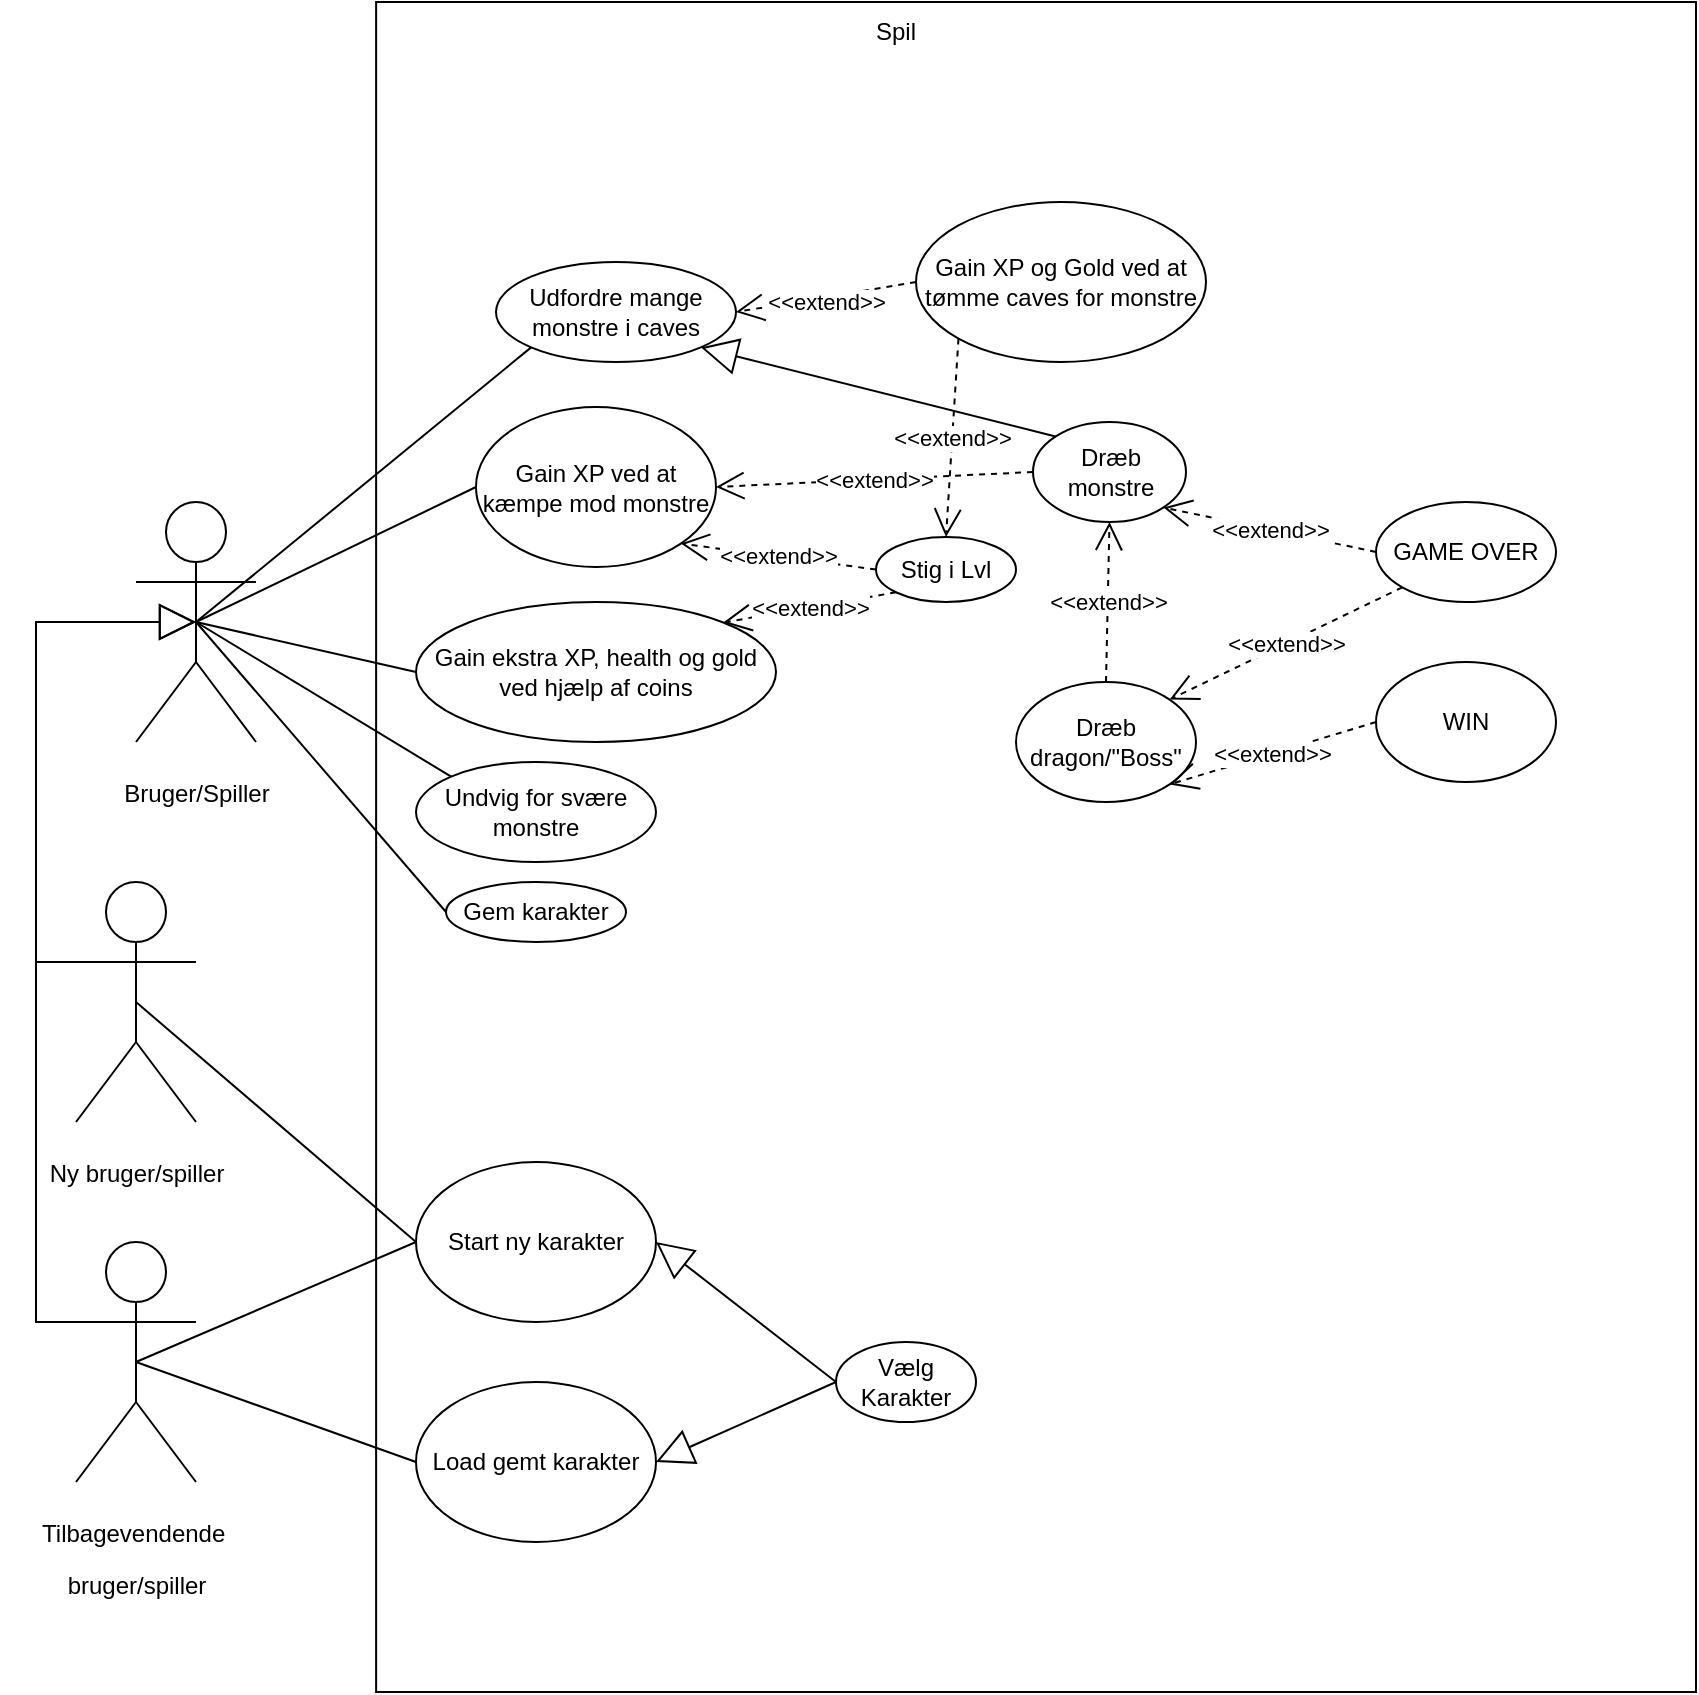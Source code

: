 <mxfile version="27.0.5">
  <diagram name="Page-1" id="glqilBJ5X1bFtykxf7nL">
    <mxGraphModel dx="1090" dy="825" grid="1" gridSize="10" guides="1" tooltips="1" connect="1" arrows="1" fold="1" page="1" pageScale="1" pageWidth="850" pageHeight="1100" math="0" shadow="0">
      <root>
        <mxCell id="0" />
        <mxCell id="1" parent="0" />
        <mxCell id="OuhxvACZPqmv0FVhe3Ip-1" value="" style="rounded=0;whiteSpace=wrap;html=1;" parent="1" vertex="1">
          <mxGeometry x="190.06" y="10" width="659.94" height="845" as="geometry" />
        </mxCell>
        <mxCell id="OuhxvACZPqmv0FVhe3Ip-2" value="&lt;p&gt;Bruger/Spiller&lt;/p&gt;" style="shape=umlActor;verticalLabelPosition=bottom;verticalAlign=top;html=1;outlineConnect=0;" parent="1" vertex="1">
          <mxGeometry x="70" y="260" width="60" height="120" as="geometry" />
        </mxCell>
        <mxCell id="OuhxvACZPqmv0FVhe3Ip-7" value="Spil" style="text;html=1;align=center;verticalAlign=middle;whiteSpace=wrap;rounded=0;" parent="1" vertex="1">
          <mxGeometry x="420" y="10" width="60" height="30" as="geometry" />
        </mxCell>
        <mxCell id="OuhxvACZPqmv0FVhe3Ip-11" value="Vælg Karakter" style="ellipse;whiteSpace=wrap;html=1;" parent="1" vertex="1">
          <mxGeometry x="420" y="680" width="70" height="40" as="geometry" />
        </mxCell>
        <mxCell id="OuhxvACZPqmv0FVhe3Ip-12" value="Gain XP ved at kæmpe mod monstre" style="ellipse;whiteSpace=wrap;html=1;" parent="1" vertex="1">
          <mxGeometry x="240" y="212.5" width="120" height="80" as="geometry" />
        </mxCell>
        <mxCell id="OuhxvACZPqmv0FVhe3Ip-13" value="Undvig for svære monstre" style="ellipse;whiteSpace=wrap;html=1;" parent="1" vertex="1">
          <mxGeometry x="210" y="390" width="120" height="50" as="geometry" />
        </mxCell>
        <mxCell id="OuhxvACZPqmv0FVhe3Ip-14" value="Stig i Lvl" style="ellipse;whiteSpace=wrap;html=1;" parent="1" vertex="1">
          <mxGeometry x="440" y="277.5" width="70" height="32.5" as="geometry" />
        </mxCell>
        <mxCell id="OuhxvACZPqmv0FVhe3Ip-17" value="" style="endArrow=none;html=1;rounded=0;entryX=0;entryY=0.5;entryDx=0;entryDy=0;exitX=0.5;exitY=0.5;exitDx=0;exitDy=0;exitPerimeter=0;" parent="1" source="OuhxvACZPqmv0FVhe3Ip-2" target="OuhxvACZPqmv0FVhe3Ip-12" edge="1">
          <mxGeometry width="50" height="50" relative="1" as="geometry">
            <mxPoint x="100" y="330" as="sourcePoint" />
            <mxPoint x="150" y="280" as="targetPoint" />
          </mxGeometry>
        </mxCell>
        <mxCell id="OuhxvACZPqmv0FVhe3Ip-18" value="" style="endArrow=none;html=1;rounded=0;entryX=0;entryY=0;entryDx=0;entryDy=0;exitX=0.5;exitY=0.5;exitDx=0;exitDy=0;exitPerimeter=0;" parent="1" source="OuhxvACZPqmv0FVhe3Ip-2" target="OuhxvACZPqmv0FVhe3Ip-13" edge="1">
          <mxGeometry width="50" height="50" relative="1" as="geometry">
            <mxPoint x="100" y="330" as="sourcePoint" />
            <mxPoint x="150" y="280" as="targetPoint" />
          </mxGeometry>
        </mxCell>
        <mxCell id="OuhxvACZPqmv0FVhe3Ip-21" value="&lt;p&gt;Ny bruger/s&lt;span style=&quot;background-color: transparent; color: light-dark(rgb(0, 0, 0), rgb(255, 255, 255));&quot;&gt;piller&lt;/span&gt;&lt;/p&gt;" style="shape=umlActor;verticalLabelPosition=bottom;verticalAlign=top;html=1;outlineConnect=0;" parent="1" vertex="1">
          <mxGeometry x="40" y="450" width="60" height="120" as="geometry" />
        </mxCell>
        <mxCell id="OuhxvACZPqmv0FVhe3Ip-22" value="&lt;p&gt;Tilbagevendende&amp;nbsp;&lt;/p&gt;&lt;p&gt;bruger/spiller&lt;/p&gt;" style="shape=umlActor;verticalLabelPosition=bottom;verticalAlign=top;html=1;outlineConnect=0;" parent="1" vertex="1">
          <mxGeometry x="40" y="630" width="60" height="120" as="geometry" />
        </mxCell>
        <mxCell id="OuhxvACZPqmv0FVhe3Ip-27" value="&lt;div&gt;&lt;br&gt;&lt;/div&gt;" style="endArrow=block;endSize=16;endFill=0;html=1;rounded=0;exitX=0;exitY=0.333;exitDx=0;exitDy=0;exitPerimeter=0;" parent="1" edge="1">
          <mxGeometry x="-0.885" y="20" width="160" relative="1" as="geometry">
            <mxPoint x="70" y="670.0" as="sourcePoint" />
            <mxPoint x="100" y="320" as="targetPoint" />
            <Array as="points">
              <mxPoint x="20" y="670" />
              <mxPoint x="20" y="320" />
            </Array>
            <mxPoint x="1" as="offset" />
          </mxGeometry>
        </mxCell>
        <mxCell id="OuhxvACZPqmv0FVhe3Ip-28" value="" style="endArrow=block;endSize=16;endFill=0;html=1;rounded=0;exitX=0;exitY=0.333;exitDx=0;exitDy=0;exitPerimeter=0;entryX=0.5;entryY=0.5;entryDx=0;entryDy=0;entryPerimeter=0;" parent="1" edge="1">
          <mxGeometry x="-0.824" y="20" width="160" relative="1" as="geometry">
            <mxPoint x="70" y="490.0" as="sourcePoint" />
            <mxPoint x="100" y="320.0" as="targetPoint" />
            <Array as="points">
              <mxPoint x="20" y="490" />
              <mxPoint x="20" y="320" />
            </Array>
            <mxPoint x="1" as="offset" />
          </mxGeometry>
        </mxCell>
        <mxCell id="OuhxvACZPqmv0FVhe3Ip-30" value="Start ny karakter" style="ellipse;whiteSpace=wrap;html=1;" parent="1" vertex="1">
          <mxGeometry x="210" y="590" width="120" height="80" as="geometry" />
        </mxCell>
        <mxCell id="OuhxvACZPqmv0FVhe3Ip-31" value="Load gemt karakter" style="ellipse;whiteSpace=wrap;html=1;" parent="1" vertex="1">
          <mxGeometry x="210" y="700" width="120" height="80" as="geometry" />
        </mxCell>
        <mxCell id="OuhxvACZPqmv0FVhe3Ip-33" value="" style="endArrow=none;html=1;rounded=0;exitX=0.5;exitY=0.5;exitDx=0;exitDy=0;exitPerimeter=0;entryX=0;entryY=0.5;entryDx=0;entryDy=0;" parent="1" source="OuhxvACZPqmv0FVhe3Ip-22" target="OuhxvACZPqmv0FVhe3Ip-31" edge="1">
          <mxGeometry width="50" height="50" relative="1" as="geometry">
            <mxPoint x="400" y="530" as="sourcePoint" />
            <mxPoint x="450" y="480" as="targetPoint" />
          </mxGeometry>
        </mxCell>
        <mxCell id="OuhxvACZPqmv0FVhe3Ip-34" value="" style="endArrow=none;html=1;rounded=0;exitX=0.5;exitY=0.5;exitDx=0;exitDy=0;exitPerimeter=0;entryX=0;entryY=0.5;entryDx=0;entryDy=0;" parent="1" source="OuhxvACZPqmv0FVhe3Ip-21" target="OuhxvACZPqmv0FVhe3Ip-30" edge="1">
          <mxGeometry width="50" height="50" relative="1" as="geometry">
            <mxPoint x="40" y="510" as="sourcePoint" />
            <mxPoint x="90" y="460" as="targetPoint" />
          </mxGeometry>
        </mxCell>
        <mxCell id="OuhxvACZPqmv0FVhe3Ip-35" value="" style="endArrow=block;endSize=16;endFill=0;html=1;rounded=0;exitX=0;exitY=0.5;exitDx=0;exitDy=0;entryX=1;entryY=0.5;entryDx=0;entryDy=0;" parent="1" source="OuhxvACZPqmv0FVhe3Ip-11" target="OuhxvACZPqmv0FVhe3Ip-30" edge="1">
          <mxGeometry width="160" relative="1" as="geometry">
            <mxPoint x="350" y="510" as="sourcePoint" />
            <mxPoint x="510" y="510" as="targetPoint" />
          </mxGeometry>
        </mxCell>
        <mxCell id="OuhxvACZPqmv0FVhe3Ip-36" value="" style="endArrow=block;endSize=16;endFill=0;html=1;rounded=0;entryX=1;entryY=0.5;entryDx=0;entryDy=0;exitX=0;exitY=0.5;exitDx=0;exitDy=0;" parent="1" source="OuhxvACZPqmv0FVhe3Ip-11" target="OuhxvACZPqmv0FVhe3Ip-31" edge="1">
          <mxGeometry width="160" relative="1" as="geometry">
            <mxPoint x="350" y="510" as="sourcePoint" />
            <mxPoint x="510" y="510" as="targetPoint" />
          </mxGeometry>
        </mxCell>
        <mxCell id="OuhxvACZPqmv0FVhe3Ip-38" value="" style="endArrow=none;html=1;rounded=0;exitX=0.5;exitY=0.5;exitDx=0;exitDy=0;exitPerimeter=0;entryX=0;entryY=0.5;entryDx=0;entryDy=0;" parent="1" source="OuhxvACZPqmv0FVhe3Ip-22" target="OuhxvACZPqmv0FVhe3Ip-30" edge="1">
          <mxGeometry width="50" height="50" relative="1" as="geometry">
            <mxPoint x="120" y="690" as="sourcePoint" />
            <mxPoint x="170" y="640" as="targetPoint" />
          </mxGeometry>
        </mxCell>
        <mxCell id="OuhxvACZPqmv0FVhe3Ip-39" value="&amp;lt;&amp;lt;extend&amp;gt;&amp;gt;" style="endArrow=open;endSize=12;dashed=1;html=1;rounded=0;exitX=0;exitY=0.5;exitDx=0;exitDy=0;entryX=1;entryY=1;entryDx=0;entryDy=0;" parent="1" source="OuhxvACZPqmv0FVhe3Ip-14" target="OuhxvACZPqmv0FVhe3Ip-12" edge="1">
          <mxGeometry width="160" relative="1" as="geometry">
            <mxPoint x="350" y="510" as="sourcePoint" />
            <mxPoint x="510" y="510" as="targetPoint" />
          </mxGeometry>
        </mxCell>
        <mxCell id="1LKyd2O-wHBgf_5CMZPI-1" value="Gem karakter" style="ellipse;whiteSpace=wrap;html=1;" parent="1" vertex="1">
          <mxGeometry x="225" y="450" width="90" height="30" as="geometry" />
        </mxCell>
        <mxCell id="1LKyd2O-wHBgf_5CMZPI-2" value="" style="endArrow=none;html=1;rounded=0;entryX=0.5;entryY=0.5;entryDx=0;entryDy=0;entryPerimeter=0;exitX=0;exitY=0.5;exitDx=0;exitDy=0;" parent="1" source="1LKyd2O-wHBgf_5CMZPI-1" target="OuhxvACZPqmv0FVhe3Ip-2" edge="1">
          <mxGeometry width="50" height="50" relative="1" as="geometry">
            <mxPoint x="140.06" y="440" as="sourcePoint" />
            <mxPoint x="190.06" y="390" as="targetPoint" />
          </mxGeometry>
        </mxCell>
        <mxCell id="PUlY19xQo6u886x5gXXn-1" value="Gain ekstra XP, health og gold ved hjælp af coins" style="ellipse;whiteSpace=wrap;html=1;" parent="1" vertex="1">
          <mxGeometry x="210" y="310" width="180" height="70" as="geometry" />
        </mxCell>
        <mxCell id="PUlY19xQo6u886x5gXXn-3" value="" style="endArrow=none;html=1;rounded=0;entryX=0;entryY=0.5;entryDx=0;entryDy=0;" parent="1" target="PUlY19xQo6u886x5gXXn-1" edge="1">
          <mxGeometry width="50" height="50" relative="1" as="geometry">
            <mxPoint x="100" y="320" as="sourcePoint" />
            <mxPoint x="450" y="400" as="targetPoint" />
          </mxGeometry>
        </mxCell>
        <mxCell id="ScA_g0iahR52ZkwVIx0Q-1" value="Dræb monstre" style="ellipse;whiteSpace=wrap;html=1;" parent="1" vertex="1">
          <mxGeometry x="518.5" y="220" width="76.5" height="50" as="geometry" />
        </mxCell>
        <mxCell id="ScA_g0iahR52ZkwVIx0Q-2" value="&amp;lt;&amp;lt;extend&amp;gt;&amp;gt;" style="endArrow=open;endSize=12;dashed=1;html=1;rounded=0;exitX=0;exitY=0.5;exitDx=0;exitDy=0;entryX=1;entryY=0.5;entryDx=0;entryDy=0;" parent="1" source="ScA_g0iahR52ZkwVIx0Q-1" target="OuhxvACZPqmv0FVhe3Ip-12" edge="1">
          <mxGeometry width="160" relative="1" as="geometry">
            <mxPoint x="353.5" y="545" as="sourcePoint" />
            <mxPoint x="360" y="260" as="targetPoint" />
          </mxGeometry>
        </mxCell>
        <mxCell id="ScA_g0iahR52ZkwVIx0Q-3" value="Dræb dragon/&quot;Boss&quot;" style="ellipse;whiteSpace=wrap;html=1;" parent="1" vertex="1">
          <mxGeometry x="510" y="350" width="90" height="60" as="geometry" />
        </mxCell>
        <mxCell id="ScA_g0iahR52ZkwVIx0Q-4" value="&amp;lt;&amp;lt;extend&amp;gt;&amp;gt;" style="endArrow=open;endSize=12;dashed=1;html=1;rounded=0;exitX=0.5;exitY=0;exitDx=0;exitDy=0;entryX=0.5;entryY=1;entryDx=0;entryDy=0;" parent="1" source="ScA_g0iahR52ZkwVIx0Q-3" target="ScA_g0iahR52ZkwVIx0Q-1" edge="1">
          <mxGeometry width="160" relative="1" as="geometry">
            <mxPoint x="380" y="655" as="sourcePoint" />
            <mxPoint x="390" y="398" as="targetPoint" />
          </mxGeometry>
        </mxCell>
        <mxCell id="ScA_g0iahR52ZkwVIx0Q-7" value="&amp;lt;&amp;lt;extend&amp;gt;&amp;gt;" style="endArrow=open;endSize=12;dashed=1;html=1;rounded=0;exitX=0;exitY=1;exitDx=0;exitDy=0;entryX=1;entryY=0;entryDx=0;entryDy=0;" parent="1" source="OuhxvACZPqmv0FVhe3Ip-14" target="PUlY19xQo6u886x5gXXn-1" edge="1">
          <mxGeometry width="160" relative="1" as="geometry">
            <mxPoint x="430" y="313" as="sourcePoint" />
            <mxPoint x="400" y="340" as="targetPoint" />
          </mxGeometry>
        </mxCell>
        <mxCell id="ScA_g0iahR52ZkwVIx0Q-8" value="WIN" style="ellipse;whiteSpace=wrap;html=1;" parent="1" vertex="1">
          <mxGeometry x="690" y="340" width="90" height="60" as="geometry" />
        </mxCell>
        <mxCell id="ScA_g0iahR52ZkwVIx0Q-9" value="&amp;lt;&amp;lt;extend&amp;gt;&amp;gt;" style="endArrow=open;endSize=12;dashed=1;html=1;rounded=0;exitX=0;exitY=0.5;exitDx=0;exitDy=0;entryX=1;entryY=1;entryDx=0;entryDy=0;" parent="1" source="ScA_g0iahR52ZkwVIx0Q-8" target="ScA_g0iahR52ZkwVIx0Q-3" edge="1">
          <mxGeometry width="160" relative="1" as="geometry">
            <mxPoint x="406.75" y="772" as="sourcePoint" />
            <mxPoint x="644.75" y="380" as="targetPoint" />
          </mxGeometry>
        </mxCell>
        <mxCell id="ScA_g0iahR52ZkwVIx0Q-10" value="GAME OVER" style="ellipse;whiteSpace=wrap;html=1;" parent="1" vertex="1">
          <mxGeometry x="690" y="260" width="90" height="50" as="geometry" />
        </mxCell>
        <mxCell id="ScA_g0iahR52ZkwVIx0Q-11" value="&amp;lt;&amp;lt;extend&amp;gt;&amp;gt;" style="endArrow=open;endSize=12;dashed=1;html=1;rounded=0;exitX=0;exitY=1;exitDx=0;exitDy=0;entryX=1;entryY=0;entryDx=0;entryDy=0;" parent="1" source="ScA_g0iahR52ZkwVIx0Q-10" target="ScA_g0iahR52ZkwVIx0Q-3" edge="1">
          <mxGeometry width="160" relative="1" as="geometry">
            <mxPoint x="306.75" y="772" as="sourcePoint" />
            <mxPoint x="544.75" y="380" as="targetPoint" />
          </mxGeometry>
        </mxCell>
        <mxCell id="ScA_g0iahR52ZkwVIx0Q-12" value="&amp;lt;&amp;lt;extend&amp;gt;&amp;gt;" style="endArrow=open;endSize=12;dashed=1;html=1;rounded=0;exitX=0;exitY=0.5;exitDx=0;exitDy=0;entryX=1;entryY=1;entryDx=0;entryDy=0;" parent="1" source="ScA_g0iahR52ZkwVIx0Q-10" target="ScA_g0iahR52ZkwVIx0Q-1" edge="1">
          <mxGeometry x="0.004" width="160" relative="1" as="geometry">
            <mxPoint x="480" y="390" as="sourcePoint" />
            <mxPoint x="549" y="344" as="targetPoint" />
            <mxPoint as="offset" />
          </mxGeometry>
        </mxCell>
        <mxCell id="whpEiNrjwO0dgCER52iw-1" value="Udfordre mange monstre i caves" style="ellipse;whiteSpace=wrap;html=1;" vertex="1" parent="1">
          <mxGeometry x="250" y="140" width="120" height="50" as="geometry" />
        </mxCell>
        <mxCell id="whpEiNrjwO0dgCER52iw-2" value="" style="endArrow=none;html=1;rounded=0;entryX=0;entryY=1;entryDx=0;entryDy=0;" edge="1" parent="1" target="whpEiNrjwO0dgCER52iw-1">
          <mxGeometry width="50" height="50" relative="1" as="geometry">
            <mxPoint x="100" y="320" as="sourcePoint" />
            <mxPoint x="180" y="220" as="targetPoint" />
          </mxGeometry>
        </mxCell>
        <mxCell id="whpEiNrjwO0dgCER52iw-4" value="&amp;lt;&amp;lt;extend&amp;gt;&amp;gt;" style="endArrow=open;endSize=12;dashed=1;html=1;rounded=0;exitX=0;exitY=0.5;exitDx=0;exitDy=0;entryX=1;entryY=0.5;entryDx=0;entryDy=0;" edge="1" parent="1" source="whpEiNrjwO0dgCER52iw-5" target="whpEiNrjwO0dgCER52iw-1">
          <mxGeometry x="0.005" y="2" width="160" relative="1" as="geometry">
            <mxPoint x="580" y="150" as="sourcePoint" />
            <mxPoint x="360" y="165" as="targetPoint" />
            <mxPoint as="offset" />
          </mxGeometry>
        </mxCell>
        <mxCell id="whpEiNrjwO0dgCER52iw-5" value="Gain XP og Gold ved at tømme caves for monstre" style="ellipse;whiteSpace=wrap;html=1;" vertex="1" parent="1">
          <mxGeometry x="460" y="110" width="145" height="80" as="geometry" />
        </mxCell>
        <mxCell id="whpEiNrjwO0dgCER52iw-8" value="&amp;lt;&amp;lt;extend&amp;gt;&amp;gt;" style="endArrow=open;endSize=12;dashed=1;html=1;rounded=0;exitX=0;exitY=1;exitDx=0;exitDy=0;entryX=0.5;entryY=0;entryDx=0;entryDy=0;" edge="1" parent="1" source="whpEiNrjwO0dgCER52iw-5" target="OuhxvACZPqmv0FVhe3Ip-14">
          <mxGeometry width="160" relative="1" as="geometry">
            <mxPoint x="538" y="200" as="sourcePoint" />
            <mxPoint x="440" y="202" as="targetPoint" />
          </mxGeometry>
        </mxCell>
        <mxCell id="whpEiNrjwO0dgCER52iw-9" value="" style="endArrow=block;endSize=16;endFill=0;html=1;rounded=0;exitX=0;exitY=0;exitDx=0;exitDy=0;entryX=1;entryY=1;entryDx=0;entryDy=0;" edge="1" parent="1" source="ScA_g0iahR52ZkwVIx0Q-1" target="whpEiNrjwO0dgCER52iw-1">
          <mxGeometry width="160" relative="1" as="geometry">
            <mxPoint x="440" y="140" as="sourcePoint" />
            <mxPoint x="350" y="70" as="targetPoint" />
          </mxGeometry>
        </mxCell>
      </root>
    </mxGraphModel>
  </diagram>
</mxfile>
